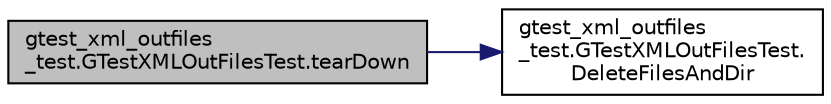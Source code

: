 digraph "gtest_xml_outfiles_test.GTestXMLOutFilesTest.tearDown"
{
  edge [fontname="Helvetica",fontsize="10",labelfontname="Helvetica",labelfontsize="10"];
  node [fontname="Helvetica",fontsize="10",shape=record];
  rankdir="LR";
  Node18 [label="gtest_xml_outfiles\l_test.GTestXMLOutFilesTest.tearDown",height=0.2,width=0.4,color="black", fillcolor="grey75", style="filled", fontcolor="black"];
  Node18 -> Node19 [color="midnightblue",fontsize="10",style="solid",fontname="Helvetica"];
  Node19 [label="gtest_xml_outfiles\l_test.GTestXMLOutFilesTest.\lDeleteFilesAndDir",height=0.2,width=0.4,color="black", fillcolor="white", style="filled",URL="$d0/d8d/classgtest__xml__outfiles__test_1_1_g_test_x_m_l_out_files_test.html#a503d2fbc9cd782ae57ac4307d2db43e1"];
}
